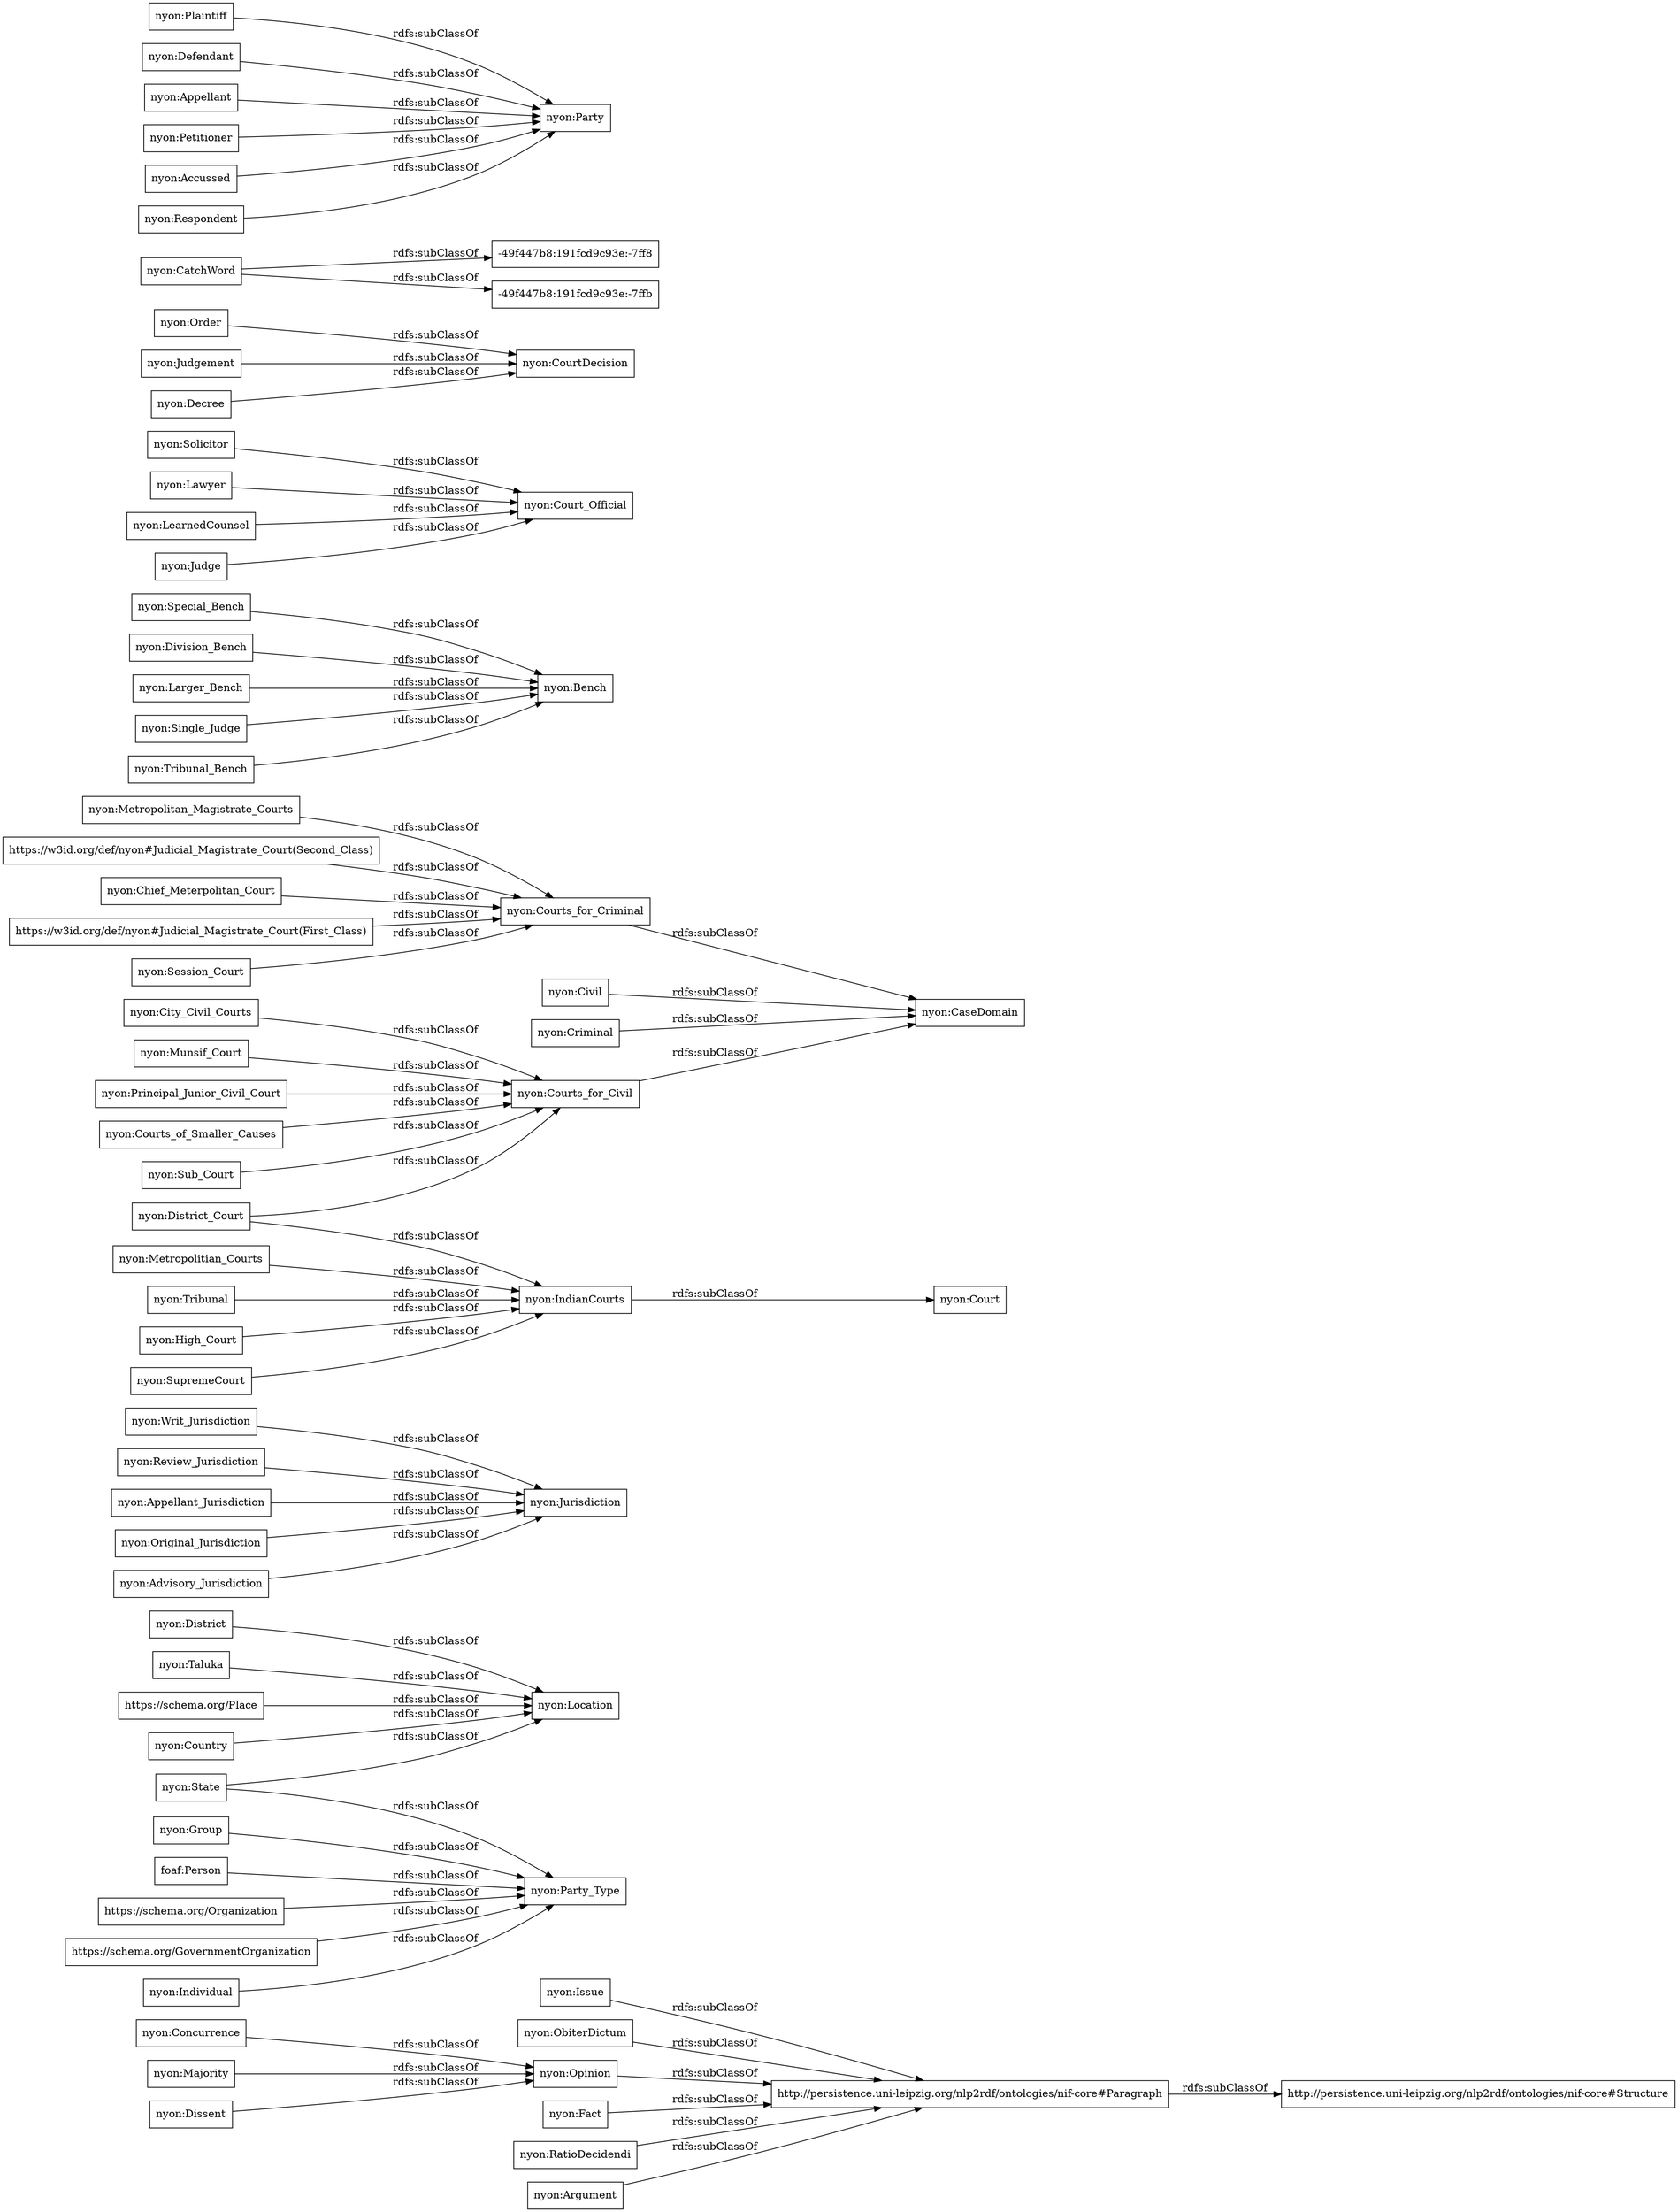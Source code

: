 digraph ar2dtool_diagram { 
rankdir=LR;
size="1000"
node [shape = rectangle, color="black"]; "nyon:Issue" "nyon:Group" "nyon:Writ_Jurisdiction" "nyon:Taluka" "nyon:Civil" "nyon:Special_Bench" "nyon:Review_Jurisdiction" "nyon:Sub_Court" "nyon:ObiterDictum" "nyon:Solicitor" "nyon:Order" "nyon:Lawyer" "nyon:Appellant_Jurisdiction" "nyon:Jurisdiction" "https://schema.org/Place" "-49f447b8:191fcd9c93e:-7ff8" "nyon:Opinion" "nyon:Judgement" "nyon:CatchWord" "nyon:Plaintiff" "nyon:Court_Official" "-49f447b8:191fcd9c93e:-7ffb" "nyon:Country" "nyon:Division_Bench" "foaf:Person" "http://persistence.uni-leipzig.org/nlp2rdf/ontologies/nif-core#Paragraph" "nyon:Party_Type" "nyon:IndianCourts" "nyon:Concurrence" "nyon:Fact" "nyon:SupremeCourt" "nyon:District_Court" "http://persistence.uni-leipzig.org/nlp2rdf/ontologies/nif-core#Structure" "nyon:State" "nyon:Party" "nyon:Larger_Bench" "nyon:District" "nyon:Majority" "nyon:City_Civil_Courts" "nyon:Single_Judge" "https://w3id.org/def/nyon#Judicial_Magistrate_Court(Second_Class)" "nyon:Munsif_Court" "nyon:LearnedCounsel" "nyon:Principal_Junior_Civil_Court" "nyon:CaseDomain" "nyon:Original_Jurisdiction" "nyon:Chief_Meterpolitan_Court" "https://w3id.org/def/nyon#Judicial_Magistrate_Court(First_Class)" "nyon:RatioDecidendi" "nyon:Defendant" "nyon:Criminal" "nyon:Metropolitian_Courts" "nyon:Tribunal" "nyon:Session_Court" "nyon:Individual" "https://schema.org/Organization" "nyon:Appellant" "nyon:Advisory_Jurisdiction" "nyon:Court" "nyon:Bench" "nyon:Metropolitan_Magistrate_Courts" "nyon:High_Court" "nyon:Judge" "nyon:Petitioner" "nyon:Tribunal_Bench" "nyon:Dissent" "nyon:Argument" "nyon:Accussed" "nyon:Location" "nyon:Courts_for_Civil" "nyon:Courts_of_Smaller_Causes" "https://schema.org/GovernmentOrganization" "nyon:Decree" "nyon:Courts_for_Criminal" "nyon:CourtDecision" "nyon:Respondent" ; /*classes style*/
	"nyon:Decree" -> "nyon:CourtDecision" [ label = "rdfs:subClassOf" ];
	"nyon:Individual" -> "nyon:Party_Type" [ label = "rdfs:subClassOf" ];
	"https://schema.org/Place" -> "nyon:Location" [ label = "rdfs:subClassOf" ];
	"nyon:City_Civil_Courts" -> "nyon:Courts_for_Civil" [ label = "rdfs:subClassOf" ];
	"nyon:RatioDecidendi" -> "http://persistence.uni-leipzig.org/nlp2rdf/ontologies/nif-core#Paragraph" [ label = "rdfs:subClassOf" ];
	"nyon:Country" -> "nyon:Location" [ label = "rdfs:subClassOf" ];
	"nyon:Issue" -> "http://persistence.uni-leipzig.org/nlp2rdf/ontologies/nif-core#Paragraph" [ label = "rdfs:subClassOf" ];
	"nyon:Appellant" -> "nyon:Party" [ label = "rdfs:subClassOf" ];
	"nyon:State" -> "nyon:Party_Type" [ label = "rdfs:subClassOf" ];
	"nyon:State" -> "nyon:Location" [ label = "rdfs:subClassOf" ];
	"nyon:Opinion" -> "http://persistence.uni-leipzig.org/nlp2rdf/ontologies/nif-core#Paragraph" [ label = "rdfs:subClassOf" ];
	"nyon:Petitioner" -> "nyon:Party" [ label = "rdfs:subClassOf" ];
	"https://schema.org/GovernmentOrganization" -> "nyon:Party_Type" [ label = "rdfs:subClassOf" ];
	"nyon:Tribunal_Bench" -> "nyon:Bench" [ label = "rdfs:subClassOf" ];
	"nyon:Sub_Court" -> "nyon:Courts_for_Civil" [ label = "rdfs:subClassOf" ];
	"https://schema.org/Organization" -> "nyon:Party_Type" [ label = "rdfs:subClassOf" ];
	"nyon:Civil" -> "nyon:CaseDomain" [ label = "rdfs:subClassOf" ];
	"https://w3id.org/def/nyon#Judicial_Magistrate_Court(Second_Class)" -> "nyon:Courts_for_Criminal" [ label = "rdfs:subClassOf" ];
	"nyon:Respondent" -> "nyon:Party" [ label = "rdfs:subClassOf" ];
	"nyon:Lawyer" -> "nyon:Court_Official" [ label = "rdfs:subClassOf" ];
	"nyon:CatchWord" -> "-49f447b8:191fcd9c93e:-7ff8" [ label = "rdfs:subClassOf" ];
	"nyon:CatchWord" -> "-49f447b8:191fcd9c93e:-7ffb" [ label = "rdfs:subClassOf" ];
	"nyon:ObiterDictum" -> "http://persistence.uni-leipzig.org/nlp2rdf/ontologies/nif-core#Paragraph" [ label = "rdfs:subClassOf" ];
	"nyon:Review_Jurisdiction" -> "nyon:Jurisdiction" [ label = "rdfs:subClassOf" ];
	"nyon:Taluka" -> "nyon:Location" [ label = "rdfs:subClassOf" ];
	"nyon:Concurrence" -> "nyon:Opinion" [ label = "rdfs:subClassOf" ];
	"nyon:Defendant" -> "nyon:Party" [ label = "rdfs:subClassOf" ];
	"http://persistence.uni-leipzig.org/nlp2rdf/ontologies/nif-core#Paragraph" -> "http://persistence.uni-leipzig.org/nlp2rdf/ontologies/nif-core#Structure" [ label = "rdfs:subClassOf" ];
	"nyon:Chief_Meterpolitan_Court" -> "nyon:Courts_for_Criminal" [ label = "rdfs:subClassOf" ];
	"nyon:Original_Jurisdiction" -> "nyon:Jurisdiction" [ label = "rdfs:subClassOf" ];
	"nyon:Judgement" -> "nyon:CourtDecision" [ label = "rdfs:subClassOf" ];
	"nyon:Group" -> "nyon:Party_Type" [ label = "rdfs:subClassOf" ];
	"nyon:Plaintiff" -> "nyon:Party" [ label = "rdfs:subClassOf" ];
	"nyon:District_Court" -> "nyon:IndianCourts" [ label = "rdfs:subClassOf" ];
	"nyon:District_Court" -> "nyon:Courts_for_Civil" [ label = "rdfs:subClassOf" ];
	"nyon:Writ_Jurisdiction" -> "nyon:Jurisdiction" [ label = "rdfs:subClassOf" ];
	"nyon:District" -> "nyon:Location" [ label = "rdfs:subClassOf" ];
	"https://w3id.org/def/nyon#Judicial_Magistrate_Court(First_Class)" -> "nyon:Courts_for_Criminal" [ label = "rdfs:subClassOf" ];
	"nyon:Solicitor" -> "nyon:Court_Official" [ label = "rdfs:subClassOf" ];
	"nyon:High_Court" -> "nyon:IndianCourts" [ label = "rdfs:subClassOf" ];
	"nyon:Larger_Bench" -> "nyon:Bench" [ label = "rdfs:subClassOf" ];
	"nyon:Order" -> "nyon:CourtDecision" [ label = "rdfs:subClassOf" ];
	"nyon:SupremeCourt" -> "nyon:IndianCourts" [ label = "rdfs:subClassOf" ];
	"nyon:Special_Bench" -> "nyon:Bench" [ label = "rdfs:subClassOf" ];
	"nyon:Single_Judge" -> "nyon:Bench" [ label = "rdfs:subClassOf" ];
	"nyon:Courts_for_Civil" -> "nyon:CaseDomain" [ label = "rdfs:subClassOf" ];
	"nyon:IndianCourts" -> "nyon:Court" [ label = "rdfs:subClassOf" ];
	"nyon:Appellant_Jurisdiction" -> "nyon:Jurisdiction" [ label = "rdfs:subClassOf" ];
	"nyon:LearnedCounsel" -> "nyon:Court_Official" [ label = "rdfs:subClassOf" ];
	"nyon:Majority" -> "nyon:Opinion" [ label = "rdfs:subClassOf" ];
	"nyon:Criminal" -> "nyon:CaseDomain" [ label = "rdfs:subClassOf" ];
	"nyon:Munsif_Court" -> "nyon:Courts_for_Civil" [ label = "rdfs:subClassOf" ];
	"nyon:Principal_Junior_Civil_Court" -> "nyon:Courts_for_Civil" [ label = "rdfs:subClassOf" ];
	"nyon:Tribunal" -> "nyon:IndianCourts" [ label = "rdfs:subClassOf" ];
	"foaf:Person" -> "nyon:Party_Type" [ label = "rdfs:subClassOf" ];
	"nyon:Judge" -> "nyon:Court_Official" [ label = "rdfs:subClassOf" ];
	"nyon:Courts_for_Criminal" -> "nyon:CaseDomain" [ label = "rdfs:subClassOf" ];
	"nyon:Courts_of_Smaller_Causes" -> "nyon:Courts_for_Civil" [ label = "rdfs:subClassOf" ];
	"nyon:Metropolitan_Magistrate_Courts" -> "nyon:Courts_for_Criminal" [ label = "rdfs:subClassOf" ];
	"nyon:Accussed" -> "nyon:Party" [ label = "rdfs:subClassOf" ];
	"nyon:Argument" -> "http://persistence.uni-leipzig.org/nlp2rdf/ontologies/nif-core#Paragraph" [ label = "rdfs:subClassOf" ];
	"nyon:Fact" -> "http://persistence.uni-leipzig.org/nlp2rdf/ontologies/nif-core#Paragraph" [ label = "rdfs:subClassOf" ];
	"nyon:Advisory_Jurisdiction" -> "nyon:Jurisdiction" [ label = "rdfs:subClassOf" ];
	"nyon:Metropolitian_Courts" -> "nyon:IndianCourts" [ label = "rdfs:subClassOf" ];
	"nyon:Dissent" -> "nyon:Opinion" [ label = "rdfs:subClassOf" ];
	"nyon:Division_Bench" -> "nyon:Bench" [ label = "rdfs:subClassOf" ];
	"nyon:Session_Court" -> "nyon:Courts_for_Criminal" [ label = "rdfs:subClassOf" ];

}

